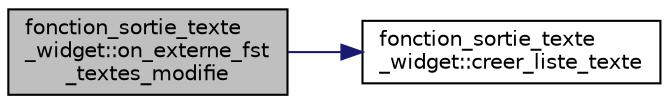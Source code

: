 digraph "fonction_sortie_texte_widget::on_externe_fst_textes_modifie"
{
  edge [fontname="Helvetica",fontsize="10",labelfontname="Helvetica",labelfontsize="10"];
  node [fontname="Helvetica",fontsize="10",shape=record];
  rankdir="LR";
  Node30 [label="fonction_sortie_texte\l_widget::on_externe_fst\l_textes_modifie",height=0.2,width=0.4,color="black", fillcolor="grey75", style="filled", fontcolor="black"];
  Node30 -> Node31 [color="midnightblue",fontsize="10",style="solid",fontname="Helvetica"];
  Node31 [label="fonction_sortie_texte\l_widget::creer_liste_texte",height=0.2,width=0.4,color="black", fillcolor="white", style="filled",URL="$classfonction__sortie__texte__widget.html#a09615dfdc31610fe303d041613cc7dc9"];
}
